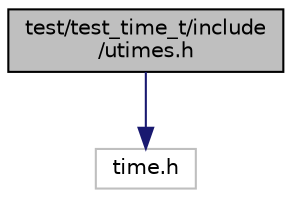 digraph "test/test_time_t/include/utimes.h"
{
 // LATEX_PDF_SIZE
  edge [fontname="Helvetica",fontsize="10",labelfontname="Helvetica",labelfontsize="10"];
  node [fontname="Helvetica",fontsize="10",shape=record];
  Node1 [label="test/test_time_t/include\l/utimes.h",height=0.2,width=0.4,color="black", fillcolor="grey75", style="filled", fontcolor="black",tooltip="Fichier d'en-tête pour les fonctions de manipulation du temps."];
  Node1 -> Node2 [color="midnightblue",fontsize="10",style="solid",fontname="Helvetica"];
  Node2 [label="time.h",height=0.2,width=0.4,color="grey75", fillcolor="white", style="filled",tooltip=" "];
}
